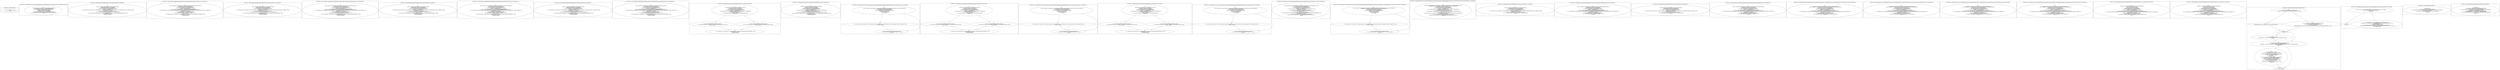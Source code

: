 digraph "192.ts" {
subgraph "cluster_@ts_files/192.ts: %dflt.[static]%dflt()" {
  label="@ts_files/192.ts: %dflt.[static]%dflt()";
  Node33760 [label="id:0
      this = this: @ts_files/192.ts: %dflt
      return"];
}
subgraph "cluster_@ts_files/192.ts: WorkspaceRepository.constructor(WorkspaceInternalContext, EntityTarget<Entity extends ObjectLiteral>, EntityManager, QueryRunner)" {
  label="@ts_files/192.ts: WorkspaceRepository.constructor(WorkspaceInternalContext, EntityTarget<Entity extends ObjectLiteral>, EntityManager, QueryRunner)";
  Node142700 [label="id:0
      instanceinvoke this.<@ts_files/192.ts: WorkspaceRepository.%instInit()>()
      internalContext = parameter0: WorkspaceInternalContext
      target = parameter1: EntityTarget<Entity extends ObjectLiteral>
      manager = parameter2: EntityManager
      queryRunner = parameter3: QueryRunner
      this = this: @ts_files/192.ts: WorkspaceRepository
      staticinvoke <@%unk/%unk: .super()>(target, manager, queryRunner)
      this.<@ts_files/192.ts: WorkspaceRepository.internalContext> = internalContext
      return"];
}
subgraph "cluster_@ts_files/192.ts: WorkspaceRepository.find(FindManyOptions<Entity extends ObjectLiteral>, EntityManager)" {
  label="@ts_files/192.ts: WorkspaceRepository.find(FindManyOptions<Entity extends ObjectLiteral>, EntityManager)";
  Node99180 [label="id:0
      options = parameter0: FindManyOptions<Entity extends ObjectLiteral>
      entityManager = parameter1: EntityManager
      this = this: @ts_files/192.ts: WorkspaceRepository
      %0 = this.<@ts_files/192.ts: WorkspaceRepository.manager>
      manager = entityManager || %0
      %1 = instanceinvoke this.<@ts_files/192.ts: WorkspaceRepository.transformOptions(T extends FindManyOptions<Entity>|FindOneOptions<Entity>|undefined)>(options)
      computedOptions = await %1
      %2 = this.<@ts_files/192.ts: WorkspaceRepository.target>
      %3 = instanceinvoke manager.<@%unk/%unk: .find()>(%2, computedOptions)
      result = await %3
      %4 = instanceinvoke this.<@ts_files/192.ts: WorkspaceRepository.formatResult(T, ObjectMetadataItemWithFieldMaps)>(result)
      formattedResult = await %4
      return formattedResult"];
}
subgraph "cluster_@ts_files/192.ts: WorkspaceRepository.findBy(FindOptionsWhere<Entity extends ObjectLiteral>|FindOptionsWhere<Entity>[], EntityManager)" {
  label="@ts_files/192.ts: WorkspaceRepository.findBy(FindOptionsWhere<Entity extends ObjectLiteral>|FindOptionsWhere<Entity>[], EntityManager)";
  Node129140 [label="id:0
      where = parameter0: FindOptionsWhere<Entity extends ObjectLiteral>|FindOptionsWhere<Entity>[]
      entityManager = parameter1: EntityManager
      this = this: @ts_files/192.ts: WorkspaceRepository
      %0 = this.<@ts_files/192.ts: WorkspaceRepository.manager>
      manager = entityManager || %0
      %1 = new @ts_files/192.ts: %AC$WorkspaceRepository$findBy$0
      instanceinvoke %1.<@ts_files/192.ts: %AC$WorkspaceRepository$findBy$0.constructor()>()
      %2 = instanceinvoke this.<@ts_files/192.ts: WorkspaceRepository.transformOptions(T extends FindManyOptions<Entity>|FindOneOptions<Entity>|undefined)>(%1)
      computedOptions = await %2
      %3 = this.<@ts_files/192.ts: WorkspaceRepository.target>
      %4 = computedOptions.<@%unk/%unk: .where>
      %5 = instanceinvoke manager.<@%unk/%unk: .findBy()>(%3, %4)
      result = await %5
      %6 = instanceinvoke this.<@ts_files/192.ts: WorkspaceRepository.formatResult(T, ObjectMetadataItemWithFieldMaps)>(result)
      formattedResult = await %6
      return formattedResult"];
}
subgraph "cluster_@ts_files/192.ts: WorkspaceRepository.findAndCount(FindManyOptions<Entity extends ObjectLiteral>, EntityManager)" {
  label="@ts_files/192.ts: WorkspaceRepository.findAndCount(FindManyOptions<Entity extends ObjectLiteral>, EntityManager)";
  Node107140 [label="id:0
      options = parameter0: FindManyOptions<Entity extends ObjectLiteral>
      entityManager = parameter1: EntityManager
      this = this: @ts_files/192.ts: WorkspaceRepository
      %0 = this.<@ts_files/192.ts: WorkspaceRepository.manager>
      manager = entityManager || %0
      %1 = instanceinvoke this.<@ts_files/192.ts: WorkspaceRepository.transformOptions(T extends FindManyOptions<Entity>|FindOneOptions<Entity>|undefined)>(options)
      computedOptions = await %1
      %2 = this.<@ts_files/192.ts: WorkspaceRepository.target>
      %3 = instanceinvoke manager.<@%unk/%unk: .findAndCount()>(%2, computedOptions)
      result = await %3
      %4 = instanceinvoke this.<@ts_files/192.ts: WorkspaceRepository.formatResult(T, ObjectMetadataItemWithFieldMaps)>(result)
      formattedResult = await %4
      return formattedResult"];
}
subgraph "cluster_@ts_files/192.ts: WorkspaceRepository.findAndCountBy(FindOptionsWhere<Entity extends ObjectLiteral>|FindOptionsWhere<Entity>[], EntityManager)" {
  label="@ts_files/192.ts: WorkspaceRepository.findAndCountBy(FindOptionsWhere<Entity extends ObjectLiteral>|FindOptionsWhere<Entity>[], EntityManager)";
  Node137100 [label="id:0
      where = parameter0: FindOptionsWhere<Entity extends ObjectLiteral>|FindOptionsWhere<Entity>[]
      entityManager = parameter1: EntityManager
      this = this: @ts_files/192.ts: WorkspaceRepository
      %0 = this.<@ts_files/192.ts: WorkspaceRepository.manager>
      manager = entityManager || %0
      %1 = new @ts_files/192.ts: %AC$WorkspaceRepository$findAndCountBy$1
      instanceinvoke %1.<@ts_files/192.ts: %AC$WorkspaceRepository$findAndCountBy$1.constructor()>()
      %2 = instanceinvoke this.<@ts_files/192.ts: WorkspaceRepository.transformOptions(T extends FindManyOptions<Entity>|FindOneOptions<Entity>|undefined)>(%1)
      computedOptions = await %2
      %3 = this.<@ts_files/192.ts: WorkspaceRepository.target>
      %4 = computedOptions.<@%unk/%unk: .where>
      %5 = instanceinvoke manager.<@%unk/%unk: .findAndCountBy()>(%3, %4)
      result = await %5
      %6 = instanceinvoke this.<@ts_files/192.ts: WorkspaceRepository.formatResult(T, ObjectMetadataItemWithFieldMaps)>(result)
      formattedResult = await %6
      return formattedResult"];
}
subgraph "cluster_@ts_files/192.ts: WorkspaceRepository.findOne(FindOneOptions<Entity extends ObjectLiteral>, EntityManager)" {
  label="@ts_files/192.ts: WorkspaceRepository.findOne(FindOneOptions<Entity extends ObjectLiteral>, EntityManager)";
  Node100930 [label="id:0
      options = parameter0: FindOneOptions<Entity extends ObjectLiteral>
      entityManager = parameter1: EntityManager
      this = this: @ts_files/192.ts: WorkspaceRepository
      %0 = this.<@ts_files/192.ts: WorkspaceRepository.manager>
      manager = entityManager || %0
      %1 = instanceinvoke this.<@ts_files/192.ts: WorkspaceRepository.transformOptions(T extends FindManyOptions<Entity>|FindOneOptions<Entity>|undefined)>(options)
      computedOptions = await %1
      %2 = this.<@ts_files/192.ts: WorkspaceRepository.target>
      %3 = instanceinvoke manager.<@%unk/%unk: .findOne()>(%2, computedOptions)
      result = await %3
      %4 = instanceinvoke this.<@ts_files/192.ts: WorkspaceRepository.formatResult(T, ObjectMetadataItemWithFieldMaps)>(result)
      formattedResult = await %4
      return formattedResult"];
}
subgraph "cluster_@ts_files/192.ts: WorkspaceRepository.findOneBy(FindOptionsWhere<Entity extends ObjectLiteral>|FindOptionsWhere<Entity>[], EntityManager)" {
  label="@ts_files/192.ts: WorkspaceRepository.findOneBy(FindOptionsWhere<Entity extends ObjectLiteral>|FindOptionsWhere<Entity>[], EntityManager)";
  Node132040 [label="id:0
      where = parameter0: FindOptionsWhere<Entity extends ObjectLiteral>|FindOptionsWhere<Entity>[]
      entityManager = parameter1: EntityManager
      this = this: @ts_files/192.ts: WorkspaceRepository
      %0 = this.<@ts_files/192.ts: WorkspaceRepository.manager>
      manager = entityManager || %0
      %1 = new @ts_files/192.ts: %AC$WorkspaceRepository$findOneBy$2
      instanceinvoke %1.<@ts_files/192.ts: %AC$WorkspaceRepository$findOneBy$2.constructor()>()
      %2 = instanceinvoke this.<@ts_files/192.ts: WorkspaceRepository.transformOptions(T extends FindManyOptions<Entity>|FindOneOptions<Entity>|undefined)>(%1)
      computedOptions = await %2
      %3 = this.<@ts_files/192.ts: WorkspaceRepository.target>
      %4 = computedOptions.<@%unk/%unk: .where>
      %5 = instanceinvoke manager.<@%unk/%unk: .findOneBy()>(%3, %4)
      result = await %5
      %6 = instanceinvoke this.<@ts_files/192.ts: WorkspaceRepository.formatResult(T, ObjectMetadataItemWithFieldMaps)>(result)
      formattedResult = await %6
      return formattedResult"];
}
subgraph "cluster_@ts_files/192.ts: WorkspaceRepository.findOneOrFail(FindOneOptions<Entity extends ObjectLiteral>, EntityManager)" {
  label="@ts_files/192.ts: WorkspaceRepository.findOneOrFail(FindOneOptions<Entity extends ObjectLiteral>, EntityManager)";
  Node106660 [label="id:0
      options = parameter0: FindOneOptions<Entity extends ObjectLiteral>
      entityManager = parameter1: EntityManager
      this = this: @ts_files/192.ts: WorkspaceRepository
      %0 = this.<@ts_files/192.ts: WorkspaceRepository.manager>
      manager = entityManager || %0
      %1 = instanceinvoke this.<@ts_files/192.ts: WorkspaceRepository.transformOptions(T extends FindManyOptions<Entity>|FindOneOptions<Entity>|undefined)>(options)
      computedOptions = await %1
      %2 = this.<@ts_files/192.ts: WorkspaceRepository.target>
      %3 = instanceinvoke manager.<@%unk/%unk: .findOneOrFail()>(%2, computedOptions)
      result = await %3
      %4 = instanceinvoke this.<@ts_files/192.ts: WorkspaceRepository.formatResult(T, ObjectMetadataItemWithFieldMaps)>(result)
      formattedResult = await %4
      return formattedResult"];
}
subgraph "cluster_@ts_files/192.ts: WorkspaceRepository.findOneByOrFail(FindOptionsWhere<Entity extends ObjectLiteral>|FindOptionsWhere<Entity>[], EntityManager)" {
  label="@ts_files/192.ts: WorkspaceRepository.findOneByOrFail(FindOptionsWhere<Entity extends ObjectLiteral>|FindOptionsWhere<Entity>[], EntityManager)";
  Node137770 [label="id:0
      where = parameter0: FindOptionsWhere<Entity extends ObjectLiteral>|FindOptionsWhere<Entity>[]
      entityManager = parameter1: EntityManager
      this = this: @ts_files/192.ts: WorkspaceRepository
      %0 = this.<@ts_files/192.ts: WorkspaceRepository.manager>
      manager = entityManager || %0
      %1 = new @ts_files/192.ts: %AC$WorkspaceRepository$findOneByOrFail$3
      instanceinvoke %1.<@ts_files/192.ts: %AC$WorkspaceRepository$findOneByOrFail$3.constructor()>()
      %2 = instanceinvoke this.<@ts_files/192.ts: WorkspaceRepository.transformOptions(T extends FindManyOptions<Entity>|FindOneOptions<Entity>|undefined)>(%1)
      computedOptions = await %2
      %3 = this.<@ts_files/192.ts: WorkspaceRepository.target>
      %4 = computedOptions.<@%unk/%unk: .where>
      %5 = instanceinvoke manager.<@%unk/%unk: .findOneByOrFail()>(%3, %4)
      result = await %5
      %6 = instanceinvoke this.<@ts_files/192.ts: WorkspaceRepository.formatResult(T, ObjectMetadataItemWithFieldMaps)>(result)
      formattedResult = await %6
      return formattedResult"];
}
subgraph "cluster_@ts_files/192.ts: WorkspaceRepository.save(T extends DeepPartial<Entity>|T[], SaveOptions, EntityManager)" {
  label="@ts_files/192.ts: WorkspaceRepository.save(T extends DeepPartial<Entity>|T[], SaveOptions, EntityManager)";
  Node98760 [label="id:0
      entityOrEntities = parameter0: T extends DeepPartial<Entity>|T[]
      options = parameter1: SaveOptions
      entityManager = parameter2: EntityManager
      this = this: @ts_files/192.ts: WorkspaceRepository
      %0 = this.<@ts_files/192.ts: WorkspaceRepository.manager>
      manager = entityManager || %0
      %1 = instanceinvoke this.<@ts_files/192.ts: WorkspaceRepository.formatData(T)>(entityOrEntities)
      formattedEntityOrEntities = await %1
      result = undefined
      %2 = instanceinvoke Array.<@%unk/%unk: .isArray()>(formattedEntityOrEntities)
      if %2 != 0"];
  Node98761 [label="id:1
      %3 = this.<@ts_files/192.ts: WorkspaceRepository.target>
      %4 = instanceinvoke manager.<@%unk/%unk: .save()>(%3, formattedEntityOrEntities, options)
      result = await %4"];
  Node98762 [label="id:2
      %5 = this.<@ts_files/192.ts: WorkspaceRepository.target>
      %6 = instanceinvoke manager.<@%unk/%unk: .save()>(%5, formattedEntityOrEntities, options)
      result = await %6"];
  Node98763 [label="id:3
      %7 = instanceinvoke this.<@ts_files/192.ts: WorkspaceRepository.formatResult(T, ObjectMetadataItemWithFieldMaps)>(result)
      formattedResult = await %7
      return formattedResult"];
  Node98760 -> Node98761;
  Node98760 -> Node98762;
  Node98761 -> Node98763;
  Node98762 -> Node98763;
}
subgraph "cluster_@ts_files/192.ts: WorkspaceRepository.remove(Entity extends ObjectLiteral|Entity[], RemoveOptions, EntityManager)" {
  label="@ts_files/192.ts: WorkspaceRepository.remove(Entity extends ObjectLiteral|Entity[], RemoveOptions, EntityManager)";
  Node108860 [label="id:0
      entityOrEntities = parameter0: Entity extends ObjectLiteral|Entity[]
      options = parameter1: RemoveOptions
      entityManager = parameter2: EntityManager
      this = this: @ts_files/192.ts: WorkspaceRepository
      %0 = this.<@ts_files/192.ts: WorkspaceRepository.manager>
      manager = entityManager || %0
      %1 = instanceinvoke this.<@ts_files/192.ts: WorkspaceRepository.formatData(T)>(entityOrEntities)
      formattedEntityOrEntities = await %1
      %2 = this.<@ts_files/192.ts: WorkspaceRepository.target>
      %3 = instanceinvoke manager.<@%unk/%unk: .remove()>(%2, formattedEntityOrEntities, options)
      result = await %3
      %4 = instanceinvoke this.<@ts_files/192.ts: WorkspaceRepository.formatResult(T, ObjectMetadataItemWithFieldMaps)>(result)
      formattedResult = await %4
      return formattedResult"];
}
subgraph "cluster_@ts_files/192.ts: WorkspaceRepository.delete(string|string[]|number|number[]|Date|Date[]|ObjectId|ObjectId[]|FindOptionsWhere<Entity extends ObjectLiteral>, EntityManager)" {
  label="@ts_files/192.ts: WorkspaceRepository.delete(string|string[]|number|number[]|Date|Date[]|ObjectId|ObjectId[]|FindOptionsWhere<Entity extends ObjectLiteral>, EntityManager)";
  Node168900 [label="id:0
      criteria = parameter0: string|string[]|number|number[]|Date|Date[]|ObjectId|ObjectId[]|FindOptionsWhere<Entity extends ObjectLiteral>
      entityManager = parameter1: EntityManager
      this = this: @ts_files/192.ts: WorkspaceRepository
      %0 = this.<@ts_files/192.ts: WorkspaceRepository.manager>
      manager = entityManager || %0
      %1 = typeof criteria === 'object'
      %2 = %1 && undefined
      if %2 != false"];
  Node168901 [label="id:1
      %3 = instanceinvoke this.<@ts_files/192.ts: WorkspaceRepository.transformOptions(T extends FindManyOptions<Entity>|FindOneOptions<Entity>|undefined)>(criteria)
      criteria = await %3"];
  Node168902 [label="id:2
      %4 = this.<@ts_files/192.ts: WorkspaceRepository.target>
      %5 = instanceinvoke manager.<@%unk/%unk: .delete()>(%4, criteria)
      return %5"];
  Node168900 -> Node168901;
  Node168900 -> Node168902;
  Node168901 -> Node168902;
}
subgraph "cluster_@ts_files/192.ts: WorkspaceRepository.softRemove(T extends DeepPartial<Entity>|T[], SaveOptions, EntityManager)" {
  label="@ts_files/192.ts: WorkspaceRepository.softRemove(T extends DeepPartial<Entity>|T[], SaveOptions, EntityManager)";
  Node105110 [label="id:0
      entityOrEntities = parameter0: T extends DeepPartial<Entity>|T[]
      options = parameter1: SaveOptions
      entityManager = parameter2: EntityManager
      this = this: @ts_files/192.ts: WorkspaceRepository
      %0 = this.<@ts_files/192.ts: WorkspaceRepository.manager>
      manager = entityManager || %0
      %1 = instanceinvoke this.<@ts_files/192.ts: WorkspaceRepository.formatData(T)>(entityOrEntities)
      formattedEntityOrEntities = await %1
      result = undefined
      %2 = instanceinvoke Array.<@%unk/%unk: .isArray()>(formattedEntityOrEntities)
      if %2 != 0"];
  Node105111 [label="id:1
      %3 = this.<@ts_files/192.ts: WorkspaceRepository.target>
      %4 = instanceinvoke manager.<@%unk/%unk: .softRemove()>(%3, formattedEntityOrEntities, options)
      result = await %4"];
  Node105112 [label="id:2
      %5 = this.<@ts_files/192.ts: WorkspaceRepository.target>
      %6 = instanceinvoke manager.<@%unk/%unk: .softRemove()>(%5, formattedEntityOrEntities, options)
      result = await %6"];
  Node105113 [label="id:3
      %7 = instanceinvoke this.<@ts_files/192.ts: WorkspaceRepository.formatResult(T, ObjectMetadataItemWithFieldMaps)>(result)
      formattedResult = await %7
      return formattedResult"];
  Node105110 -> Node105111;
  Node105110 -> Node105112;
  Node105111 -> Node105113;
  Node105112 -> Node105113;
}
subgraph "cluster_@ts_files/192.ts: WorkspaceRepository.softDelete(string|string[]|number|number[]|Date|Date[]|ObjectId|ObjectId[]|FindOptionsWhere<Entity extends ObjectLiteral>, EntityManager)" {
  label="@ts_files/192.ts: WorkspaceRepository.softDelete(string|string[]|number|number[]|Date|Date[]|ObjectId|ObjectId[]|FindOptionsWhere<Entity extends ObjectLiteral>, EntityManager)";
  Node173020 [label="id:0
      criteria = parameter0: string|string[]|number|number[]|Date|Date[]|ObjectId|ObjectId[]|FindOptionsWhere<Entity extends ObjectLiteral>
      entityManager = parameter1: EntityManager
      this = this: @ts_files/192.ts: WorkspaceRepository
      %0 = this.<@ts_files/192.ts: WorkspaceRepository.manager>
      manager = entityManager || %0
      %1 = typeof criteria === 'object'
      %2 = %1 && undefined
      if %2 != false"];
  Node173021 [label="id:1
      %3 = instanceinvoke this.<@ts_files/192.ts: WorkspaceRepository.transformOptions(T extends FindManyOptions<Entity>|FindOneOptions<Entity>|undefined)>(criteria)
      criteria = await %3"];
  Node173022 [label="id:2
      %4 = this.<@ts_files/192.ts: WorkspaceRepository.target>
      %5 = instanceinvoke manager.<@%unk/%unk: .softDelete()>(%4, criteria)
      return %5"];
  Node173020 -> Node173021;
  Node173020 -> Node173022;
  Node173021 -> Node173022;
}
subgraph "cluster_@ts_files/192.ts: WorkspaceRepository.recover(T extends DeepPartial<Entity>|T[], SaveOptions, EntityManager)" {
  label="@ts_files/192.ts: WorkspaceRepository.recover(T extends DeepPartial<Entity>|T[], SaveOptions, EntityManager)";
  Node102030 [label="id:0
      entityOrEntities = parameter0: T extends DeepPartial<Entity>|T[]
      options = parameter1: SaveOptions
      entityManager = parameter2: EntityManager
      this = this: @ts_files/192.ts: WorkspaceRepository
      %0 = this.<@ts_files/192.ts: WorkspaceRepository.manager>
      manager = entityManager || %0
      %1 = instanceinvoke this.<@ts_files/192.ts: WorkspaceRepository.formatData(T)>(entityOrEntities)
      formattedEntityOrEntities = await %1
      result = undefined
      %2 = instanceinvoke Array.<@%unk/%unk: .isArray()>(formattedEntityOrEntities)
      if %2 != 0"];
  Node102031 [label="id:1
      %3 = this.<@ts_files/192.ts: WorkspaceRepository.target>
      %4 = instanceinvoke manager.<@%unk/%unk: .recover()>(%3, formattedEntityOrEntities, options)
      result = await %4"];
  Node102032 [label="id:2
      %5 = this.<@ts_files/192.ts: WorkspaceRepository.target>
      %6 = instanceinvoke manager.<@%unk/%unk: .recover()>(%5, formattedEntityOrEntities, options)
      result = await %6"];
  Node102033 [label="id:3
      %7 = instanceinvoke this.<@ts_files/192.ts: WorkspaceRepository.formatResult(T, ObjectMetadataItemWithFieldMaps)>(result)
      formattedResult = await %7
      return formattedResult"];
  Node102030 -> Node102031;
  Node102030 -> Node102032;
  Node102031 -> Node102033;
  Node102032 -> Node102033;
}
subgraph "cluster_@ts_files/192.ts: WorkspaceRepository.restore(string|string[]|number|number[]|Date|Date[]|ObjectId|ObjectId[]|FindOptionsWhere<Entity extends ObjectLiteral>, EntityManager)" {
  label="@ts_files/192.ts: WorkspaceRepository.restore(string|string[]|number|number[]|Date|Date[]|ObjectId|ObjectId[]|FindOptionsWhere<Entity extends ObjectLiteral>, EntityManager)";
  Node170350 [label="id:0
      criteria = parameter0: string|string[]|number|number[]|Date|Date[]|ObjectId|ObjectId[]|FindOptionsWhere<Entity extends ObjectLiteral>
      entityManager = parameter1: EntityManager
      this = this: @ts_files/192.ts: WorkspaceRepository
      %0 = this.<@ts_files/192.ts: WorkspaceRepository.manager>
      manager = entityManager || %0
      %1 = typeof criteria === 'object'
      %2 = %1 && undefined
      if %2 != false"];
  Node170351 [label="id:1
      %3 = instanceinvoke this.<@ts_files/192.ts: WorkspaceRepository.transformOptions(T extends FindManyOptions<Entity>|FindOneOptions<Entity>|undefined)>(criteria)
      criteria = await %3"];
  Node170352 [label="id:2
      %4 = this.<@ts_files/192.ts: WorkspaceRepository.target>
      %5 = instanceinvoke manager.<@%unk/%unk: .restore()>(%4, criteria)
      return %5"];
  Node170350 -> Node170351;
  Node170350 -> Node170352;
  Node170351 -> Node170352;
}
subgraph "cluster_@ts_files/192.ts: WorkspaceRepository.insert(QueryDeepPartialEntity<Entity extends ObjectLiteral>|QueryDeepPartialEntity<Entity>[], EntityManager)" {
  label="@ts_files/192.ts: WorkspaceRepository.insert(QueryDeepPartialEntity<Entity extends ObjectLiteral>|QueryDeepPartialEntity<Entity>[], EntityManager)";
  Node142310 [label="id:0
      entity = parameter0: QueryDeepPartialEntity<Entity extends ObjectLiteral>|QueryDeepPartialEntity<Entity>[]
      entityManager = parameter1: EntityManager
      this = this: @ts_files/192.ts: WorkspaceRepository
      %0 = this.<@ts_files/192.ts: WorkspaceRepository.manager>
      manager = entityManager || %0
      %1 = instanceinvoke this.<@ts_files/192.ts: WorkspaceRepository.formatData(T)>(entity)
      formatedEntity = await %1
      %2 = this.<@ts_files/192.ts: WorkspaceRepository.target>
      %3 = instanceinvoke manager.<@%unk/%unk: .insert()>(%2, formatedEntity)
      result = await %3
      %4 = result.<@%unk/%unk: .generatedMaps>
      %5 = instanceinvoke this.<@ts_files/192.ts: WorkspaceRepository.formatResult(T, ObjectMetadataItemWithFieldMaps)>(%4)
      formattedResult = await %5
      %6 = new @ts_files/192.ts: %AC$WorkspaceRepository$insert$4
      instanceinvoke %6.<@ts_files/192.ts: %AC$WorkspaceRepository$insert$4.constructor()>()
      return %6"];
}
subgraph "cluster_@ts_files/192.ts: WorkspaceRepository.update(string|string[]|number|number[]|Date|Date[]|ObjectId|ObjectId[]|FindOptionsWhere<Entity extends ObjectLiteral>, QueryDeepPartialEntity<Entity extends ObjectLiteral>, EntityManager)" {
  label="@ts_files/192.ts: WorkspaceRepository.update(string|string[]|number|number[]|Date|Date[]|ObjectId|ObjectId[]|FindOptionsWhere<Entity extends ObjectLiteral>, QueryDeepPartialEntity<Entity extends ObjectLiteral>, EntityManager)";
  Node221540 [label="id:0
      criteria = parameter0: string|string[]|number|number[]|Date|Date[]|ObjectId|ObjectId[]|FindOptionsWhere<Entity extends ObjectLiteral>
      partialEntity = parameter1: QueryDeepPartialEntity<Entity extends ObjectLiteral>
      entityManager = parameter2: EntityManager
      this = this: @ts_files/192.ts: WorkspaceRepository
      %0 = this.<@ts_files/192.ts: WorkspaceRepository.manager>
      manager = entityManager || %0
      %1 = typeof criteria === 'object'
      %2 = %1 && undefined
      if %2 != false"];
  Node221541 [label="id:1
      %3 = instanceinvoke this.<@ts_files/192.ts: WorkspaceRepository.transformOptions(T extends FindManyOptions<Entity>|FindOneOptions<Entity>|undefined)>(criteria)
      criteria = await %3"];
  Node221542 [label="id:2
      %4 = this.<@ts_files/192.ts: WorkspaceRepository.target>
      %5 = instanceinvoke manager.<@%unk/%unk: .update()>(%4, criteria, partialEntity)
      return %5"];
  Node221540 -> Node221541;
  Node221540 -> Node221542;
  Node221541 -> Node221542;
}
subgraph "cluster_@ts_files/192.ts: WorkspaceRepository.upsert(QueryDeepPartialEntity<Entity extends ObjectLiteral>|QueryDeepPartialEntity<Entity>[], string[]|UpsertOptions<Entity extends ObjectLiteral>, EntityManager)" {
  label="@ts_files/192.ts: WorkspaceRepository.upsert(QueryDeepPartialEntity<Entity extends ObjectLiteral>|QueryDeepPartialEntity<Entity>[], string[]|UpsertOptions<Entity extends ObjectLiteral>, EntityManager)";
  Node195850 [label="id:0
      entityOrEntities = parameter0: QueryDeepPartialEntity<Entity extends ObjectLiteral>|QueryDeepPartialEntity<Entity>[]
      conflictPathsOrOptions = parameter1: string[]|UpsertOptions<Entity extends ObjectLiteral>
      entityManager = parameter2: EntityManager
      this = this: @ts_files/192.ts: WorkspaceRepository
      %0 = this.<@ts_files/192.ts: WorkspaceRepository.manager>
      manager = entityManager || %0
      %1 = instanceinvoke this.<@ts_files/192.ts: WorkspaceRepository.formatData(T)>(entityOrEntities)
      formattedEntityOrEntities = await %1
      %2 = this.<@ts_files/192.ts: WorkspaceRepository.target>
      %3 = instanceinvoke manager.<@%unk/%unk: .upsert()>(%2, formattedEntityOrEntities, conflictPathsOrOptions)
      result = await %3
      %4 = result.<@%unk/%unk: .generatedMaps>
      %5 = instanceinvoke this.<@ts_files/192.ts: WorkspaceRepository.formatResult(T, ObjectMetadataItemWithFieldMaps)>(%4)
      formattedResult = await %5
      %6 = new @ts_files/192.ts: %AC$WorkspaceRepository$upsert$5
      instanceinvoke %6.<@ts_files/192.ts: %AC$WorkspaceRepository$upsert$5.constructor()>()
      return %6"];
}
subgraph "cluster_@ts_files/192.ts: WorkspaceRepository.exists(FindManyOptions<Entity extends ObjectLiteral>, EntityManager)" {
  label="@ts_files/192.ts: WorkspaceRepository.exists(FindManyOptions<Entity extends ObjectLiteral>, EntityManager)";
  Node101730 [label="id:0
      options = parameter0: FindManyOptions<Entity extends ObjectLiteral>
      entityManager = parameter1: EntityManager
      this = this: @ts_files/192.ts: WorkspaceRepository
      %0 = this.<@ts_files/192.ts: WorkspaceRepository.manager>
      manager = entityManager || %0
      %1 = instanceinvoke this.<@ts_files/192.ts: WorkspaceRepository.transformOptions(T extends FindManyOptions<Entity>|FindOneOptions<Entity>|undefined)>(options)
      computedOptions = await %1
      %2 = this.<@ts_files/192.ts: WorkspaceRepository.target>
      %3 = instanceinvoke manager.<@%unk/%unk: .exists()>(%2, computedOptions)
      return %3"];
}
subgraph "cluster_@ts_files/192.ts: WorkspaceRepository.existsBy(FindOptionsWhere<Entity extends ObjectLiteral>|FindOptionsWhere<Entity>[], EntityManager)" {
  label="@ts_files/192.ts: WorkspaceRepository.existsBy(FindOptionsWhere<Entity extends ObjectLiteral>|FindOptionsWhere<Entity>[], EntityManager)";
  Node131690 [label="id:0
      where = parameter0: FindOptionsWhere<Entity extends ObjectLiteral>|FindOptionsWhere<Entity>[]
      entityManager = parameter1: EntityManager
      this = this: @ts_files/192.ts: WorkspaceRepository
      %0 = this.<@ts_files/192.ts: WorkspaceRepository.manager>
      manager = entityManager || %0
      %1 = new @ts_files/192.ts: %AC$WorkspaceRepository$existsBy$6
      instanceinvoke %1.<@ts_files/192.ts: %AC$WorkspaceRepository$existsBy$6.constructor()>()
      %2 = instanceinvoke this.<@ts_files/192.ts: WorkspaceRepository.transformOptions(T extends FindManyOptions<Entity>|FindOneOptions<Entity>|undefined)>(%1)
      computedOptions = await %2
      %3 = this.<@ts_files/192.ts: WorkspaceRepository.target>
      %4 = computedOptions.<@%unk/%unk: .where>
      %5 = instanceinvoke manager.<@%unk/%unk: .existsBy()>(%3, %4)
      return %5"];
}
subgraph "cluster_@ts_files/192.ts: WorkspaceRepository.count(FindManyOptions<Entity extends ObjectLiteral>, EntityManager)" {
  label="@ts_files/192.ts: WorkspaceRepository.count(FindManyOptions<Entity extends ObjectLiteral>, EntityManager)";
  Node100540 [label="id:0
      options = parameter0: FindManyOptions<Entity extends ObjectLiteral>
      entityManager = parameter1: EntityManager
      this = this: @ts_files/192.ts: WorkspaceRepository
      %0 = this.<@ts_files/192.ts: WorkspaceRepository.manager>
      manager = entityManager || %0
      %1 = instanceinvoke this.<@ts_files/192.ts: WorkspaceRepository.transformOptions(T extends FindManyOptions<Entity>|FindOneOptions<Entity>|undefined)>(options)
      computedOptions = await %1
      %2 = this.<@ts_files/192.ts: WorkspaceRepository.target>
      %3 = instanceinvoke manager.<@%unk/%unk: .count()>(%2, computedOptions)
      return %3"];
}
subgraph "cluster_@ts_files/192.ts: WorkspaceRepository.countBy(FindOptionsWhere<Entity extends ObjectLiteral>|FindOptionsWhere<Entity>[], EntityManager)" {
  label="@ts_files/192.ts: WorkspaceRepository.countBy(FindOptionsWhere<Entity extends ObjectLiteral>|FindOptionsWhere<Entity>[], EntityManager)";
  Node130500 [label="id:0
      where = parameter0: FindOptionsWhere<Entity extends ObjectLiteral>|FindOptionsWhere<Entity>[]
      entityManager = parameter1: EntityManager
      this = this: @ts_files/192.ts: WorkspaceRepository
      %0 = this.<@ts_files/192.ts: WorkspaceRepository.manager>
      manager = entityManager || %0
      %1 = new @ts_files/192.ts: %AC$WorkspaceRepository$countBy$7
      instanceinvoke %1.<@ts_files/192.ts: %AC$WorkspaceRepository$countBy$7.constructor()>()
      %2 = instanceinvoke this.<@ts_files/192.ts: WorkspaceRepository.transformOptions(T extends FindManyOptions<Entity>|FindOneOptions<Entity>|undefined)>(%1)
      computedOptions = await %2
      %3 = this.<@ts_files/192.ts: WorkspaceRepository.target>
      %4 = computedOptions.<@%unk/%unk: .where>
      %5 = instanceinvoke manager.<@%unk/%unk: .countBy()>(%3, %4)
      return %5"];
}
subgraph "cluster_@ts_files/192.ts: WorkspaceRepository.sum(PickKeysByType<Entity extends ObjectLiteral,number>, FindOptionsWhere<Entity extends ObjectLiteral>|FindOptionsWhere<Entity>[], EntityManager)" {
  label="@ts_files/192.ts: WorkspaceRepository.sum(PickKeysByType<Entity extends ObjectLiteral,number>, FindOptionsWhere<Entity extends ObjectLiteral>|FindOptionsWhere<Entity>[], EntityManager)";
  Node177300 [label="id:0
      columnName = parameter0: PickKeysByType<Entity extends ObjectLiteral,number>
      where = parameter1: FindOptionsWhere<Entity extends ObjectLiteral>|FindOptionsWhere<Entity>[]
      entityManager = parameter2: EntityManager
      this = this: @ts_files/192.ts: WorkspaceRepository
      %0 = this.<@ts_files/192.ts: WorkspaceRepository.manager>
      manager = entityManager || %0
      %1 = new @ts_files/192.ts: %AC$WorkspaceRepository$sum$8
      instanceinvoke %1.<@ts_files/192.ts: %AC$WorkspaceRepository$sum$8.constructor()>()
      %2 = instanceinvoke this.<@ts_files/192.ts: WorkspaceRepository.transformOptions(T extends FindManyOptions<Entity>|FindOneOptions<Entity>|undefined)>(%1)
      computedOptions = await %2
      %3 = this.<@ts_files/192.ts: WorkspaceRepository.target>
      %4 = computedOptions.<@%unk/%unk: .where>
      %5 = instanceinvoke manager.<@%unk/%unk: .sum()>(%3, columnName, %4)
      return %5"];
}
subgraph "cluster_@ts_files/192.ts: WorkspaceRepository.average(PickKeysByType<Entity extends ObjectLiteral,number>, FindOptionsWhere<Entity extends ObjectLiteral>|FindOptionsWhere<Entity>[], EntityManager)" {
  label="@ts_files/192.ts: WorkspaceRepository.average(PickKeysByType<Entity extends ObjectLiteral,number>, FindOptionsWhere<Entity extends ObjectLiteral>|FindOptionsWhere<Entity>[], EntityManager)";
  Node181200 [label="id:0
      columnName = parameter0: PickKeysByType<Entity extends ObjectLiteral,number>
      where = parameter1: FindOptionsWhere<Entity extends ObjectLiteral>|FindOptionsWhere<Entity>[]
      entityManager = parameter2: EntityManager
      this = this: @ts_files/192.ts: WorkspaceRepository
      %0 = this.<@ts_files/192.ts: WorkspaceRepository.manager>
      manager = entityManager || %0
      %1 = new @ts_files/192.ts: %AC$WorkspaceRepository$average$9
      instanceinvoke %1.<@ts_files/192.ts: %AC$WorkspaceRepository$average$9.constructor()>()
      %2 = instanceinvoke this.<@ts_files/192.ts: WorkspaceRepository.transformOptions(T extends FindManyOptions<Entity>|FindOneOptions<Entity>|undefined)>(%1)
      computedOptions = await %2
      %3 = this.<@ts_files/192.ts: WorkspaceRepository.target>
      %4 = computedOptions.<@%unk/%unk: .where>
      %5 = instanceinvoke manager.<@%unk/%unk: .average()>(%3, columnName, %4)
      return %5"];
}
subgraph "cluster_@ts_files/192.ts: WorkspaceRepository.minimum(PickKeysByType<Entity extends ObjectLiteral,number>, FindOptionsWhere<Entity extends ObjectLiteral>|FindOptionsWhere<Entity>[], EntityManager)" {
  label="@ts_files/192.ts: WorkspaceRepository.minimum(PickKeysByType<Entity extends ObjectLiteral,number>, FindOptionsWhere<Entity extends ObjectLiteral>|FindOptionsWhere<Entity>[], EntityManager)";
  Node181530 [label="id:0
      columnName = parameter0: PickKeysByType<Entity extends ObjectLiteral,number>
      where = parameter1: FindOptionsWhere<Entity extends ObjectLiteral>|FindOptionsWhere<Entity>[]
      entityManager = parameter2: EntityManager
      this = this: @ts_files/192.ts: WorkspaceRepository
      %0 = this.<@ts_files/192.ts: WorkspaceRepository.manager>
      manager = entityManager || %0
      %1 = new @ts_files/192.ts: %AC$WorkspaceRepository$minimum$10
      instanceinvoke %1.<@ts_files/192.ts: %AC$WorkspaceRepository$minimum$10.constructor()>()
      %2 = instanceinvoke this.<@ts_files/192.ts: WorkspaceRepository.transformOptions(T extends FindManyOptions<Entity>|FindOneOptions<Entity>|undefined)>(%1)
      computedOptions = await %2
      %3 = this.<@ts_files/192.ts: WorkspaceRepository.target>
      %4 = computedOptions.<@%unk/%unk: .where>
      %5 = instanceinvoke manager.<@%unk/%unk: .minimum()>(%3, columnName, %4)
      return %5"];
}
subgraph "cluster_@ts_files/192.ts: WorkspaceRepository.maximum(PickKeysByType<Entity extends ObjectLiteral,number>, FindOptionsWhere<Entity extends ObjectLiteral>|FindOptionsWhere<Entity>[], EntityManager)" {
  label="@ts_files/192.ts: WorkspaceRepository.maximum(PickKeysByType<Entity extends ObjectLiteral,number>, FindOptionsWhere<Entity extends ObjectLiteral>|FindOptionsWhere<Entity>[], EntityManager)";
  Node181550 [label="id:0
      columnName = parameter0: PickKeysByType<Entity extends ObjectLiteral,number>
      where = parameter1: FindOptionsWhere<Entity extends ObjectLiteral>|FindOptionsWhere<Entity>[]
      entityManager = parameter2: EntityManager
      this = this: @ts_files/192.ts: WorkspaceRepository
      %0 = this.<@ts_files/192.ts: WorkspaceRepository.manager>
      manager = entityManager || %0
      %1 = new @ts_files/192.ts: %AC$WorkspaceRepository$maximum$11
      instanceinvoke %1.<@ts_files/192.ts: %AC$WorkspaceRepository$maximum$11.constructor()>()
      %2 = instanceinvoke this.<@ts_files/192.ts: WorkspaceRepository.transformOptions(T extends FindManyOptions<Entity>|FindOneOptions<Entity>|undefined)>(%1)
      computedOptions = await %2
      %3 = this.<@ts_files/192.ts: WorkspaceRepository.target>
      %4 = computedOptions.<@%unk/%unk: .where>
      %5 = instanceinvoke manager.<@%unk/%unk: .maximum()>(%3, columnName, %4)
      return %5"];
}
subgraph "cluster_@ts_files/192.ts: WorkspaceRepository.increment(FindOptionsWhere<Entity extends ObjectLiteral>, string, number|string, EntityManager)" {
  label="@ts_files/192.ts: WorkspaceRepository.increment(FindOptionsWhere<Entity extends ObjectLiteral>, string, number|string, EntityManager)";
  Node128190 [label="id:0
      conditions = parameter0: FindOptionsWhere<Entity extends ObjectLiteral>
      propertyPath = parameter1: string
      value = parameter2: number|string
      entityManager = parameter3: EntityManager
      this = this: @ts_files/192.ts: WorkspaceRepository
      %0 = this.<@ts_files/192.ts: WorkspaceRepository.manager>
      manager = entityManager || %0
      %1 = new @ts_files/192.ts: %AC$WorkspaceRepository$increment$12
      instanceinvoke %1.<@ts_files/192.ts: %AC$WorkspaceRepository$increment$12.constructor()>()
      %2 = instanceinvoke this.<@ts_files/192.ts: WorkspaceRepository.transformOptions(T extends FindManyOptions<Entity>|FindOneOptions<Entity>|undefined)>(%1)
      computedConditions = await %2
      %3 = this.<@ts_files/192.ts: WorkspaceRepository.target>
      %4 = computedConditions.<@%unk/%unk: .where>
      %5 = instanceinvoke manager.<@%unk/%unk: .increment()>(%3, %4, propertyPath, value)
      return %5"];
}
subgraph "cluster_@ts_files/192.ts: WorkspaceRepository.decrement(FindOptionsWhere<Entity extends ObjectLiteral>, string, number|string, EntityManager)" {
  label="@ts_files/192.ts: WorkspaceRepository.decrement(FindOptionsWhere<Entity extends ObjectLiteral>, string, number|string, EntityManager)";
  Node128050 [label="id:0
      conditions = parameter0: FindOptionsWhere<Entity extends ObjectLiteral>
      propertyPath = parameter1: string
      value = parameter2: number|string
      entityManager = parameter3: EntityManager
      this = this: @ts_files/192.ts: WorkspaceRepository
      %0 = this.<@ts_files/192.ts: WorkspaceRepository.manager>
      manager = entityManager || %0
      %1 = new @ts_files/192.ts: %AC$WorkspaceRepository$decrement$13
      instanceinvoke %1.<@ts_files/192.ts: %AC$WorkspaceRepository$decrement$13.constructor()>()
      %2 = instanceinvoke this.<@ts_files/192.ts: WorkspaceRepository.transformOptions(T extends FindManyOptions<Entity>|FindOneOptions<Entity>|undefined)>(%1)
      computedConditions = await %2
      %3 = this.<@ts_files/192.ts: WorkspaceRepository.target>
      %4 = computedConditions.<@%unk/%unk: .where>
      %5 = instanceinvoke manager.<@%unk/%unk: .decrement()>(%3, %4, propertyPath, value)
      return %5"];
}
subgraph "cluster_@ts_files/192.ts: WorkspaceRepository.getObjectMetadataFromTarget()" {
  label="@ts_files/192.ts: WorkspaceRepository.getObjectMetadataFromTarget()";
  Node63880 [label="id:0
      %6 = new @%unk/%unk: Error
      instanceinvoke %6.<@%unk/%unk: Error.constructor()>('Object metadata name is missing')
      throw %6"];
  Node63881 [label="id:1
      %7 = this.<@ts_files/192.ts: WorkspaceRepository.internalContext>
      %8 = %7.<@%unk/%unk: .objectMetadataMaps>
      objectMetadata = staticinvoke <@%unk/%unk: .getObjectMetadataMapItemByNameSingular()>(%8, objectMetadataName)
      %9 = !objectMetadata
      if %9 != 0"];
  Node63882 [label="id:2
      %10 = new @%unk/%unk: Error
      %11 = 'Object metadata for object \"' + objectMetadataName
      %12 = %11 + '\" is missing '
      %13 = this.<@ts_files/192.ts: WorkspaceRepository.internalContext>
      %14 = %13.<@%unk/%unk: .workspaceId>
      %15 = 'in workspace \"' + %14
      %16 = %15 + '\" '
      %17 = %12 + %16
      %18 = this.<@ts_files/192.ts: WorkspaceRepository.internalContext>
      %19 = %18.<@%unk/%unk: .objectMetadataMaps>
      %20 = %19.<@%unk/%unk: .idByNameSingular>
      %21 = instanceinvoke Object.<@%unk/%unk: .keys()>(%20)
      %22 = %21.<@%unk/%unk: .length>
      %23 = 'with object metadata collection length: ' + %22
      %24 = %17 + %23
      instanceinvoke %10.<@%unk/%unk: Error.constructor()>(%24)
      throw %10"];
  Node63883 [label="id:3
      return objectMetadata"];
  Node63884 [label="id:4
      this = this: @ts_files/192.ts: WorkspaceRepository
      if typeof this.<@ts_files/192.ts: WorkspaceRepository.target> === 'string'"];
  Node63885 [label="id:5
      objectMetadataName = this.<@ts_files/192.ts: WorkspaceRepository.target>"];
  Node63886 [label="id:6
      %1 = this.<@ts_files/192.ts: WorkspaceRepository.internalContext>
      %2 = %1.<@%unk/%unk: .workspaceId>
      %3 = this.<@ts_files/192.ts: WorkspaceRepository.target>
      %4 = <EntitySchema>%3
      objectMetadataName = instanceinvoke WorkspaceEntitiesStorage.<@%unk/%unk: .getObjectMetadataName()>(%2, %4)"];
  Node63887 [label="id:7
      %5 = !objectMetadataName
      if %5 != 0"];
  Node63880 -> Node63881;
  Node63881 -> Node63882;
  Node63881 -> Node63883;
  Node63882 -> Node63883;
  Node63884 -> Node63885;
  Node63884 -> Node63886;
  Node63885 -> Node63887;
  Node63886 -> Node63887;
  Node63887 -> Node63880;
  Node63887 -> Node63881;
}
subgraph "cluster_@ts_files/192.ts: WorkspaceRepository.transformOptions(T extends FindManyOptions<Entity>|FindOneOptions<Entity>|undefined)" {
  label="@ts_files/192.ts: WorkspaceRepository.transformOptions(T extends FindManyOptions<Entity>|FindOneOptions<Entity>|undefined)";
  Node119690 [label="id:0
      options = parameter0: T extends FindManyOptions<Entity>|FindOneOptions<Entity>|undefined
      this = this: @ts_files/192.ts: WorkspaceRepository
      %0 = !options
      if %0 != 0"];
  Node119691 [label="id:1
      return options"];
  Node119692 [label="id:2
      %1 = new @ts_files/192.ts: %AC$WorkspaceRepository$transformOptions$14
      instanceinvoke %1.<@ts_files/192.ts: %AC$WorkspaceRepository$transformOptions$14.constructor()>()
      transformedOptions = %1
      %2 = options.<@%unk/%unk: .where>
      %3 = instanceinvoke this.<@ts_files/192.ts: WorkspaceRepository.formatData(T)>(%2)
      transformedOptions.<@ts_files/192.ts: %AC$WorkspaceRepository$transformOptions$14.where> = await %3
      return transformedOptions"];
  Node119690 -> Node119691;
  Node119690 -> Node119692;
}
subgraph "cluster_@ts_files/192.ts: WorkspaceRepository.formatData(T)" {
  label="@ts_files/192.ts: WorkspaceRepository.formatData(T)";
  Node47600 [label="id:0
      data = parameter0: T
      this = this: @ts_files/192.ts: WorkspaceRepository
      %0 = instanceinvoke this.<@ts_files/192.ts: WorkspaceRepository.getObjectMetadataFromTarget()>()
      objectMetadata = await %0
      %1 = staticinvoke <@%unk/%unk: .formatData()>(data, objectMetadata)
      %2 = <T>%1
      return %2"];
}
subgraph "cluster_@ts_files/192.ts: WorkspaceRepository.formatResult(T, ObjectMetadataItemWithFieldMaps)" {
  label="@ts_files/192.ts: WorkspaceRepository.formatResult(T, ObjectMetadataItemWithFieldMaps)";
  Node81930 [label="id:0
      data = parameter0: T
      objectMetadata = parameter1: ObjectMetadataItemWithFieldMaps
      this = this: @ts_files/192.ts: WorkspaceRepository
      %0 = instanceinvoke this.<@ts_files/192.ts: WorkspaceRepository.getObjectMetadataFromTarget()>()
      objectMetadata = objectMetadata ?? await %0
      %1 = this.<@ts_files/192.ts: WorkspaceRepository.internalContext>
      objectMetadataMaps = %1.<@%unk/%unk: .objectMetadataMaps>
      %2 = staticinvoke <@%unk/%unk: .formatResult()>(data, objectMetadata, objectMetadataMaps)
      %3 = <T>%2
      return %3"];
}
}
